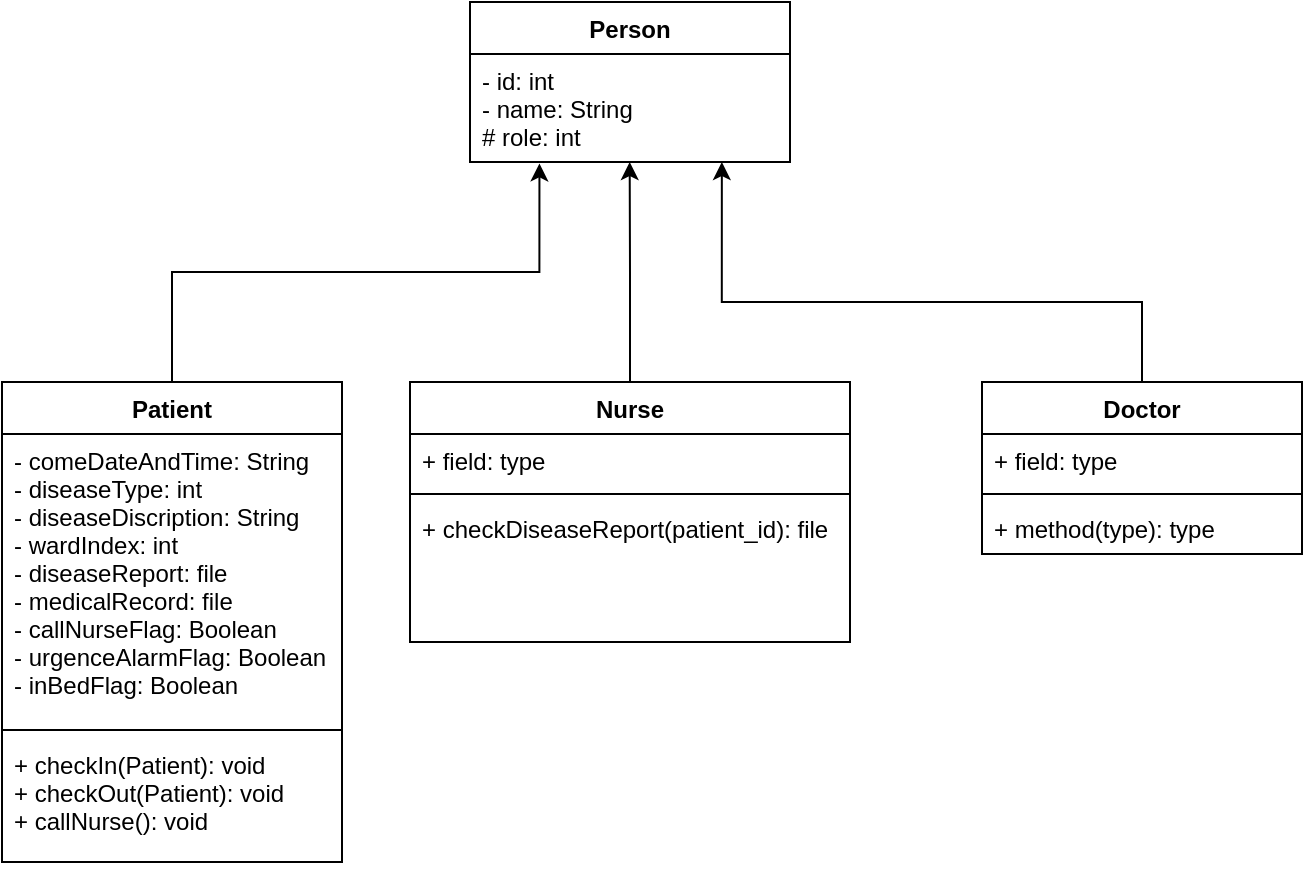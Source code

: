<mxfile version="20.5.1" type="github">
  <diagram id="PnP3ODJL_Z0Urigxx_61" name="第 1 页">
    <mxGraphModel dx="1038" dy="547" grid="1" gridSize="10" guides="1" tooltips="1" connect="1" arrows="1" fold="1" page="1" pageScale="1" pageWidth="827" pageHeight="1169" math="0" shadow="0">
      <root>
        <mxCell id="0" />
        <mxCell id="1" parent="0" />
        <mxCell id="yancYa5-sekdh3y2tkEI-1" value="Person" style="swimlane;fontStyle=1;align=center;verticalAlign=top;childLayout=stackLayout;horizontal=1;startSize=26;horizontalStack=0;resizeParent=1;resizeParentMax=0;resizeLast=0;collapsible=1;marginBottom=0;" parent="1" vertex="1">
          <mxGeometry x="334" y="60" width="160" height="80" as="geometry">
            <mxRectangle x="330" y="240" width="100" height="30" as="alternateBounds" />
          </mxGeometry>
        </mxCell>
        <mxCell id="yancYa5-sekdh3y2tkEI-2" value="- id: int&#xa;- name: String&#xa;# role: int" style="text;strokeColor=none;fillColor=none;align=left;verticalAlign=top;spacingLeft=4;spacingRight=4;overflow=hidden;rotatable=0;points=[[0,0.5],[1,0.5]];portConstraint=eastwest;" parent="yancYa5-sekdh3y2tkEI-1" vertex="1">
          <mxGeometry y="26" width="160" height="54" as="geometry" />
        </mxCell>
        <mxCell id="yancYa5-sekdh3y2tkEI-25" style="edgeStyle=orthogonalEdgeStyle;rounded=0;orthogonalLoop=1;jettySize=auto;html=1;exitX=0.5;exitY=0;exitDx=0;exitDy=0;entryX=0.217;entryY=1.013;entryDx=0;entryDy=0;entryPerimeter=0;" parent="1" source="yancYa5-sekdh3y2tkEI-9" target="yancYa5-sekdh3y2tkEI-2" edge="1">
          <mxGeometry relative="1" as="geometry" />
        </mxCell>
        <mxCell id="yancYa5-sekdh3y2tkEI-9" value="Patient" style="swimlane;fontStyle=1;align=center;verticalAlign=top;childLayout=stackLayout;horizontal=1;startSize=26;horizontalStack=0;resizeParent=1;resizeParentMax=0;resizeLast=0;collapsible=1;marginBottom=0;" parent="1" vertex="1">
          <mxGeometry x="100" y="250" width="170" height="240" as="geometry" />
        </mxCell>
        <mxCell id="yancYa5-sekdh3y2tkEI-10" value="- comeDateAndTime: String&#xa;- diseaseType: int&#xa;- diseaseDiscription: String&#xa;- wardIndex: int&#xa;- diseaseReport: file&#xa;- medicalRecord: file&#xa;- callNurseFlag: Boolean&#xa;- urgenceAlarmFlag: Boolean&#xa;- inBedFlag: Boolean" style="text;strokeColor=none;fillColor=none;align=left;verticalAlign=top;spacingLeft=4;spacingRight=4;overflow=hidden;rotatable=0;points=[[0,0.5],[1,0.5]];portConstraint=eastwest;" parent="yancYa5-sekdh3y2tkEI-9" vertex="1">
          <mxGeometry y="26" width="170" height="144" as="geometry" />
        </mxCell>
        <mxCell id="yancYa5-sekdh3y2tkEI-11" value="" style="line;strokeWidth=1;fillColor=none;align=left;verticalAlign=middle;spacingTop=-1;spacingLeft=3;spacingRight=3;rotatable=0;labelPosition=right;points=[];portConstraint=eastwest;strokeColor=inherit;" parent="yancYa5-sekdh3y2tkEI-9" vertex="1">
          <mxGeometry y="170" width="170" height="8" as="geometry" />
        </mxCell>
        <mxCell id="yancYa5-sekdh3y2tkEI-12" value="+ checkIn(Patient): void&#xa;+ checkOut(Patient): void&#xa;+ callNurse(): void" style="text;strokeColor=none;fillColor=none;align=left;verticalAlign=top;spacingLeft=4;spacingRight=4;overflow=hidden;rotatable=0;points=[[0,0.5],[1,0.5]];portConstraint=eastwest;" parent="yancYa5-sekdh3y2tkEI-9" vertex="1">
          <mxGeometry y="178" width="170" height="62" as="geometry" />
        </mxCell>
        <mxCell id="yancYa5-sekdh3y2tkEI-23" style="edgeStyle=orthogonalEdgeStyle;rounded=0;orthogonalLoop=1;jettySize=auto;html=1;exitX=0.5;exitY=0;exitDx=0;exitDy=0;entryX=0.499;entryY=1;entryDx=0;entryDy=0;entryPerimeter=0;" parent="1" source="yancYa5-sekdh3y2tkEI-13" target="yancYa5-sekdh3y2tkEI-2" edge="1">
          <mxGeometry relative="1" as="geometry" />
        </mxCell>
        <mxCell id="yancYa5-sekdh3y2tkEI-13" value="Nurse" style="swimlane;fontStyle=1;align=center;verticalAlign=top;childLayout=stackLayout;horizontal=1;startSize=26;horizontalStack=0;resizeParent=1;resizeParentMax=0;resizeLast=0;collapsible=1;marginBottom=0;" parent="1" vertex="1">
          <mxGeometry x="304" y="250" width="220" height="130" as="geometry" />
        </mxCell>
        <mxCell id="yancYa5-sekdh3y2tkEI-14" value="+ field: type" style="text;strokeColor=none;fillColor=none;align=left;verticalAlign=top;spacingLeft=4;spacingRight=4;overflow=hidden;rotatable=0;points=[[0,0.5],[1,0.5]];portConstraint=eastwest;" parent="yancYa5-sekdh3y2tkEI-13" vertex="1">
          <mxGeometry y="26" width="220" height="26" as="geometry" />
        </mxCell>
        <mxCell id="yancYa5-sekdh3y2tkEI-15" value="" style="line;strokeWidth=1;fillColor=none;align=left;verticalAlign=middle;spacingTop=-1;spacingLeft=3;spacingRight=3;rotatable=0;labelPosition=right;points=[];portConstraint=eastwest;strokeColor=inherit;" parent="yancYa5-sekdh3y2tkEI-13" vertex="1">
          <mxGeometry y="52" width="220" height="8" as="geometry" />
        </mxCell>
        <mxCell id="yancYa5-sekdh3y2tkEI-16" value="+ checkDiseaseReport(patient_id): file" style="text;strokeColor=none;fillColor=none;align=left;verticalAlign=top;spacingLeft=4;spacingRight=4;overflow=hidden;rotatable=0;points=[[0,0.5],[1,0.5]];portConstraint=eastwest;" parent="yancYa5-sekdh3y2tkEI-13" vertex="1">
          <mxGeometry y="60" width="220" height="70" as="geometry" />
        </mxCell>
        <mxCell id="yancYa5-sekdh3y2tkEI-24" style="edgeStyle=orthogonalEdgeStyle;rounded=0;orthogonalLoop=1;jettySize=auto;html=1;exitX=0.5;exitY=0;exitDx=0;exitDy=0;entryX=0.787;entryY=1;entryDx=0;entryDy=0;entryPerimeter=0;" parent="1" source="yancYa5-sekdh3y2tkEI-17" target="yancYa5-sekdh3y2tkEI-2" edge="1">
          <mxGeometry relative="1" as="geometry">
            <Array as="points">
              <mxPoint x="670" y="210" />
              <mxPoint x="460" y="210" />
            </Array>
          </mxGeometry>
        </mxCell>
        <mxCell id="yancYa5-sekdh3y2tkEI-17" value="Doctor" style="swimlane;fontStyle=1;align=center;verticalAlign=top;childLayout=stackLayout;horizontal=1;startSize=26;horizontalStack=0;resizeParent=1;resizeParentMax=0;resizeLast=0;collapsible=1;marginBottom=0;" parent="1" vertex="1">
          <mxGeometry x="590" y="250" width="160" height="86" as="geometry" />
        </mxCell>
        <mxCell id="yancYa5-sekdh3y2tkEI-18" value="+ field: type" style="text;strokeColor=none;fillColor=none;align=left;verticalAlign=top;spacingLeft=4;spacingRight=4;overflow=hidden;rotatable=0;points=[[0,0.5],[1,0.5]];portConstraint=eastwest;" parent="yancYa5-sekdh3y2tkEI-17" vertex="1">
          <mxGeometry y="26" width="160" height="26" as="geometry" />
        </mxCell>
        <mxCell id="yancYa5-sekdh3y2tkEI-19" value="" style="line;strokeWidth=1;fillColor=none;align=left;verticalAlign=middle;spacingTop=-1;spacingLeft=3;spacingRight=3;rotatable=0;labelPosition=right;points=[];portConstraint=eastwest;strokeColor=inherit;" parent="yancYa5-sekdh3y2tkEI-17" vertex="1">
          <mxGeometry y="52" width="160" height="8" as="geometry" />
        </mxCell>
        <mxCell id="yancYa5-sekdh3y2tkEI-20" value="+ method(type): type" style="text;strokeColor=none;fillColor=none;align=left;verticalAlign=top;spacingLeft=4;spacingRight=4;overflow=hidden;rotatable=0;points=[[0,0.5],[1,0.5]];portConstraint=eastwest;" parent="yancYa5-sekdh3y2tkEI-17" vertex="1">
          <mxGeometry y="60" width="160" height="26" as="geometry" />
        </mxCell>
      </root>
    </mxGraphModel>
  </diagram>
</mxfile>
